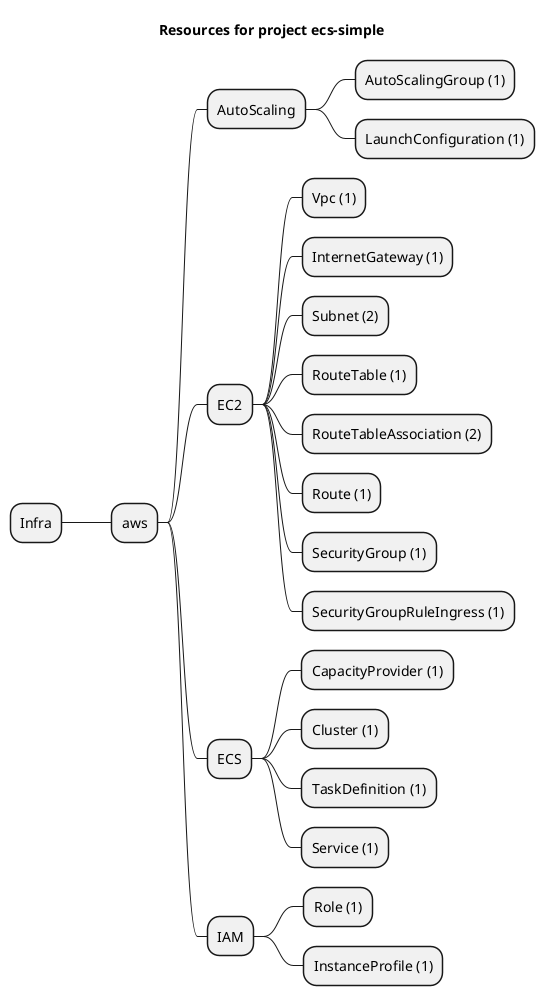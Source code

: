 @startmindmap
title Resources for project ecs-simple
skinparam monochrome true
+ Infra
++ aws
+++ AutoScaling
++++ AutoScalingGroup (1)
++++ LaunchConfiguration (1)
+++ EC2
++++ Vpc (1)
++++ InternetGateway (1)
++++ Subnet (2)
++++ RouteTable (1)
++++ RouteTableAssociation (2)
++++ Route (1)
++++ SecurityGroup (1)
++++ SecurityGroupRuleIngress (1)
+++ ECS
++++ CapacityProvider (1)
++++ Cluster (1)
++++ TaskDefinition (1)
++++ Service (1)
+++ IAM
++++ Role (1)
++++ InstanceProfile (1)
@endmindmap